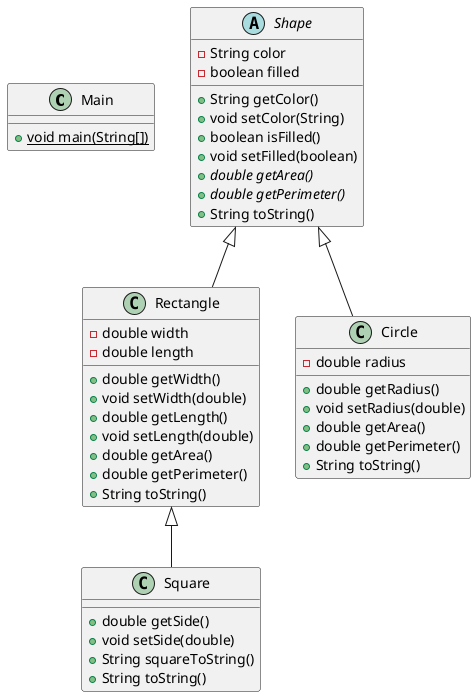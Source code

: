 @startuml
class Main {
+ {static} void main(String[])
}
abstract class Shape {
- String color
- boolean filled
+ String getColor()
+ void setColor(String)
+ boolean isFilled()
+ void setFilled(boolean)
+ {abstract}double getArea()
+ {abstract}double getPerimeter()
+ String toString()
}
class Rectangle {
- double width
- double length
+ double getWidth()
+ void setWidth(double)
+ double getLength()
+ void setLength(double)
+ double getArea()
+ double getPerimeter()
+ String toString()
}
class Circle {
- double radius
+ double getRadius()
+ void setRadius(double)
+ double getArea()
+ double getPerimeter()
+ String toString()
}
class Square {
+ double getSide()
+ void setSide(double)
+ String squareToString()
+ String toString()
}


Shape <|-- Rectangle
Shape <|-- Circle
Rectangle <|-- Square
@enduml